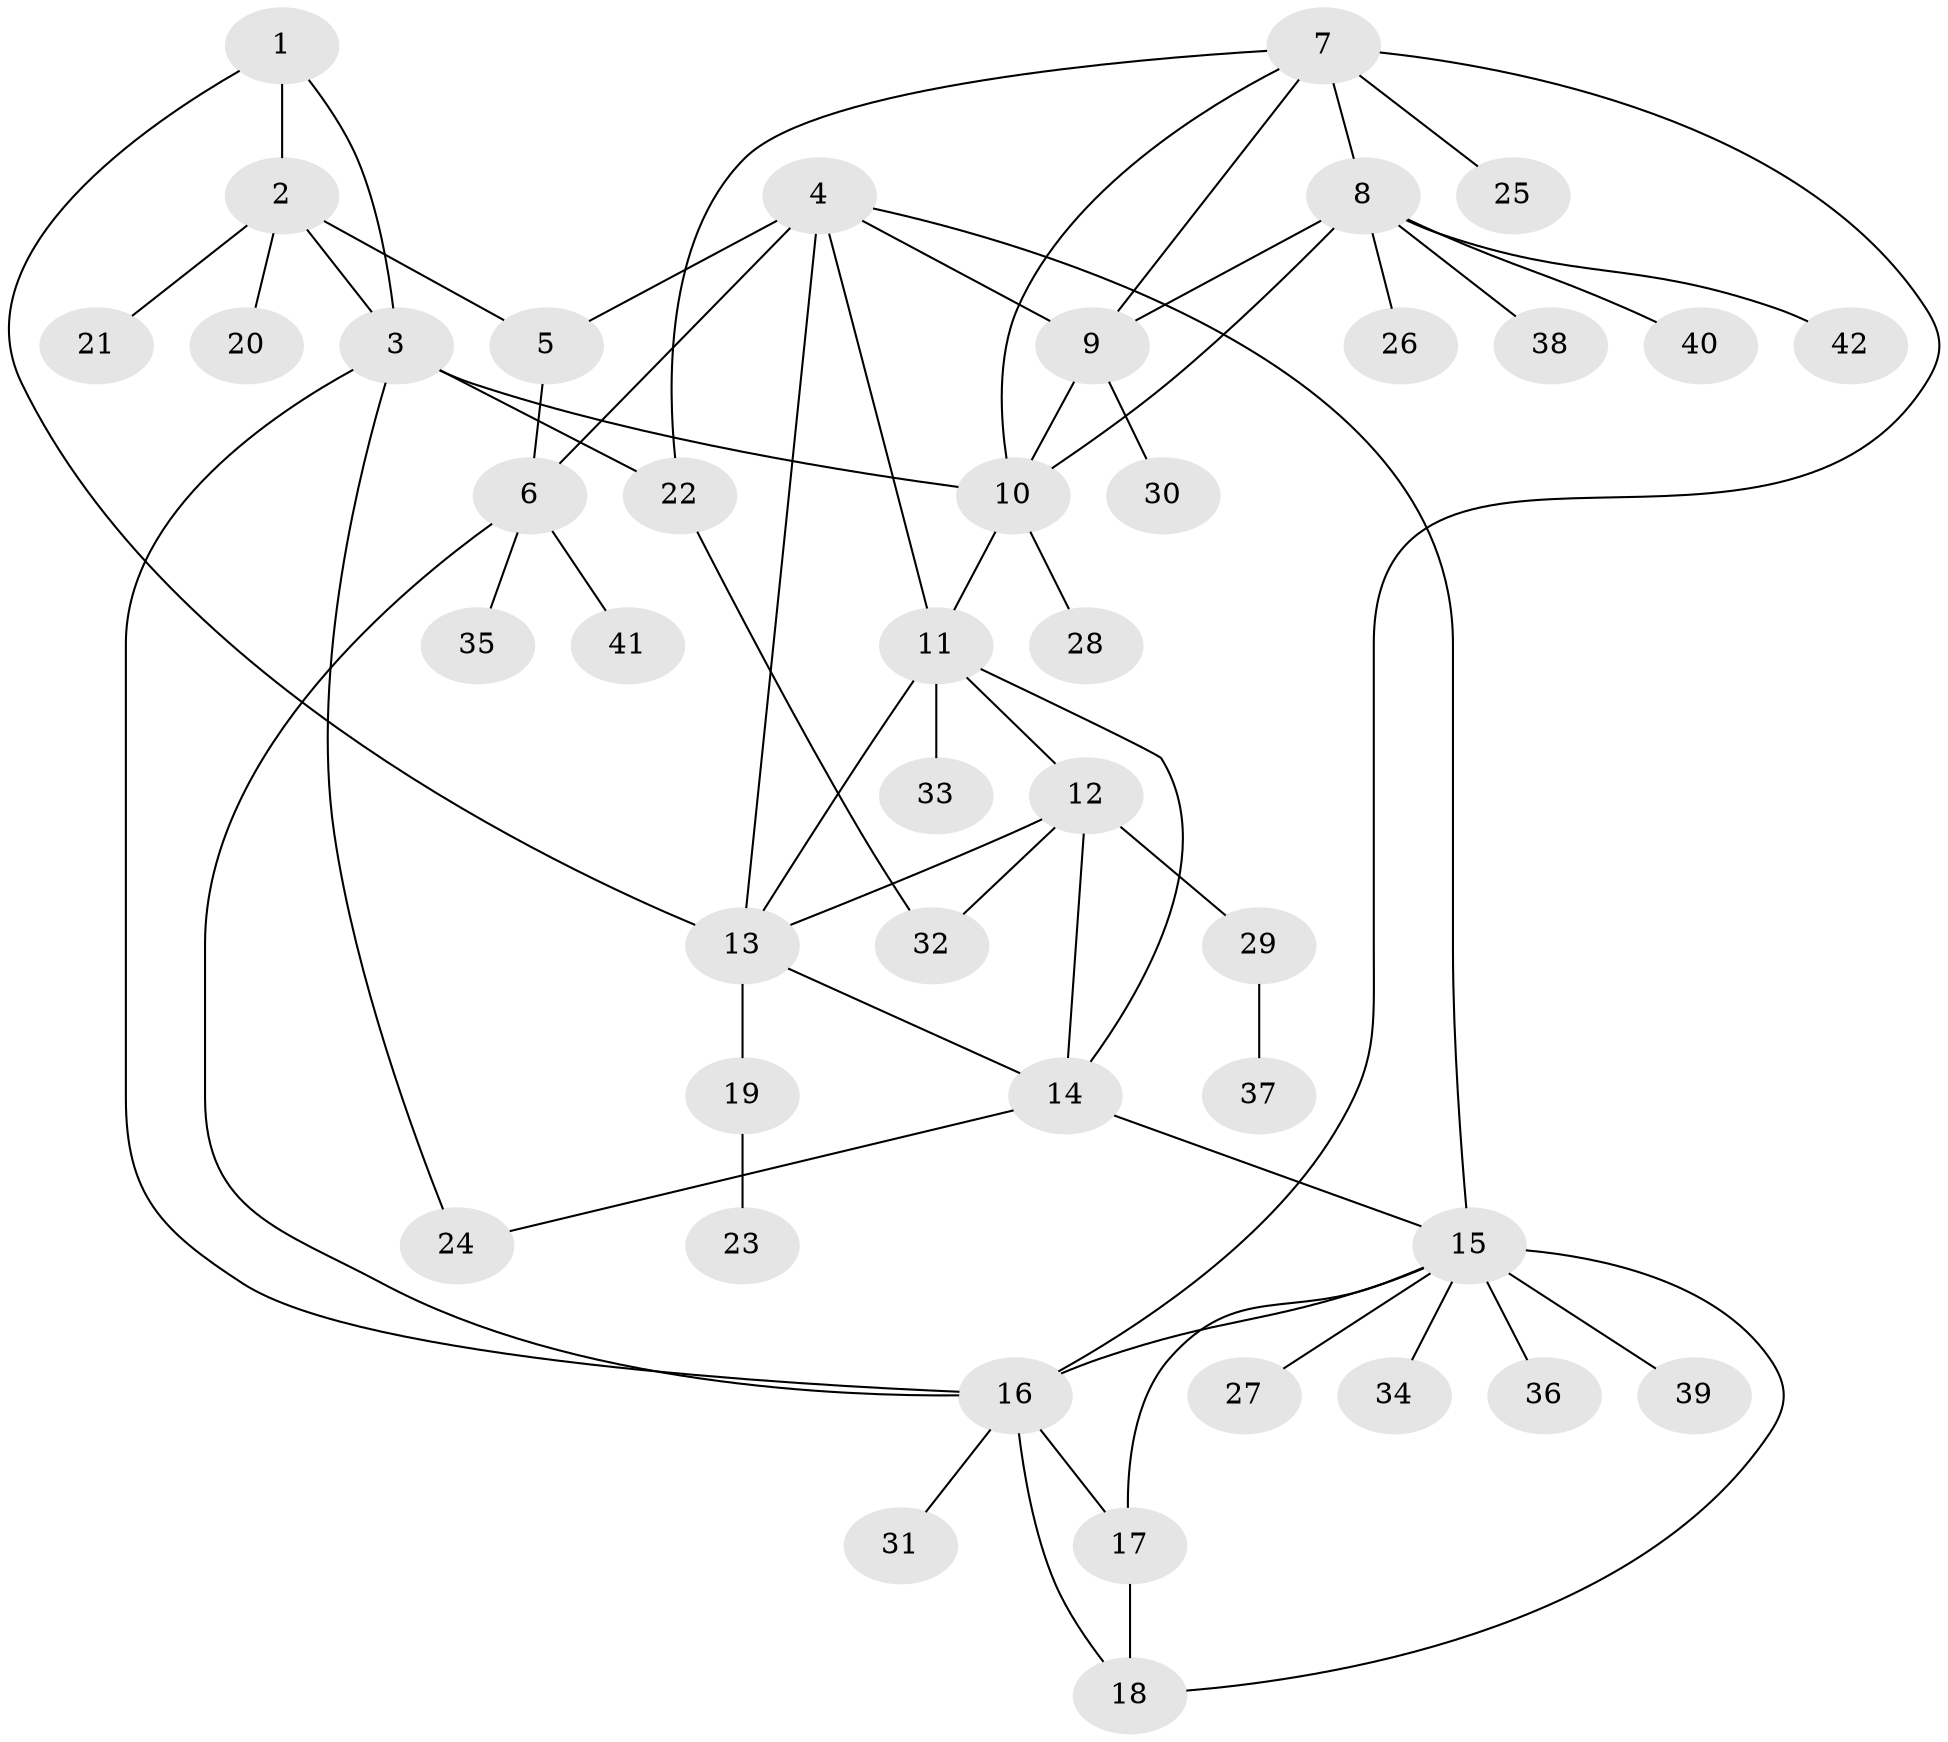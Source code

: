 // original degree distribution, {6: 0.03614457831325301, 5: 0.04819277108433735, 4: 0.024096385542168676, 9: 0.012048192771084338, 7: 0.04819277108433735, 13: 0.012048192771084338, 8: 0.03614457831325301, 10: 0.012048192771084338, 3: 0.060240963855421686, 1: 0.5421686746987951, 2: 0.1686746987951807}
// Generated by graph-tools (version 1.1) at 2025/37/03/09/25 02:37:32]
// undirected, 42 vertices, 63 edges
graph export_dot {
graph [start="1"]
  node [color=gray90,style=filled];
  1;
  2;
  3;
  4;
  5;
  6;
  7;
  8;
  9;
  10;
  11;
  12;
  13;
  14;
  15;
  16;
  17;
  18;
  19;
  20;
  21;
  22;
  23;
  24;
  25;
  26;
  27;
  28;
  29;
  30;
  31;
  32;
  33;
  34;
  35;
  36;
  37;
  38;
  39;
  40;
  41;
  42;
  1 -- 2 [weight=3.0];
  1 -- 3 [weight=1.0];
  1 -- 13 [weight=1.0];
  2 -- 3 [weight=2.0];
  2 -- 5 [weight=1.0];
  2 -- 20 [weight=1.0];
  2 -- 21 [weight=1.0];
  3 -- 10 [weight=1.0];
  3 -- 16 [weight=1.0];
  3 -- 22 [weight=2.0];
  3 -- 24 [weight=1.0];
  4 -- 5 [weight=2.0];
  4 -- 6 [weight=2.0];
  4 -- 9 [weight=1.0];
  4 -- 11 [weight=2.0];
  4 -- 13 [weight=1.0];
  4 -- 15 [weight=1.0];
  5 -- 6 [weight=1.0];
  6 -- 16 [weight=1.0];
  6 -- 35 [weight=1.0];
  6 -- 41 [weight=1.0];
  7 -- 8 [weight=1.0];
  7 -- 9 [weight=1.0];
  7 -- 10 [weight=1.0];
  7 -- 16 [weight=1.0];
  7 -- 22 [weight=1.0];
  7 -- 25 [weight=1.0];
  8 -- 9 [weight=1.0];
  8 -- 10 [weight=1.0];
  8 -- 26 [weight=1.0];
  8 -- 38 [weight=1.0];
  8 -- 40 [weight=1.0];
  8 -- 42 [weight=1.0];
  9 -- 10 [weight=1.0];
  9 -- 30 [weight=1.0];
  10 -- 11 [weight=1.0];
  10 -- 28 [weight=1.0];
  11 -- 12 [weight=1.0];
  11 -- 13 [weight=1.0];
  11 -- 14 [weight=1.0];
  11 -- 33 [weight=1.0];
  12 -- 13 [weight=1.0];
  12 -- 14 [weight=1.0];
  12 -- 29 [weight=1.0];
  12 -- 32 [weight=1.0];
  13 -- 14 [weight=1.0];
  13 -- 19 [weight=1.0];
  14 -- 15 [weight=1.0];
  14 -- 24 [weight=1.0];
  15 -- 16 [weight=1.0];
  15 -- 17 [weight=1.0];
  15 -- 18 [weight=1.0];
  15 -- 27 [weight=1.0];
  15 -- 34 [weight=1.0];
  15 -- 36 [weight=1.0];
  15 -- 39 [weight=1.0];
  16 -- 17 [weight=1.0];
  16 -- 18 [weight=1.0];
  16 -- 31 [weight=1.0];
  17 -- 18 [weight=2.0];
  19 -- 23 [weight=1.0];
  22 -- 32 [weight=1.0];
  29 -- 37 [weight=1.0];
}
